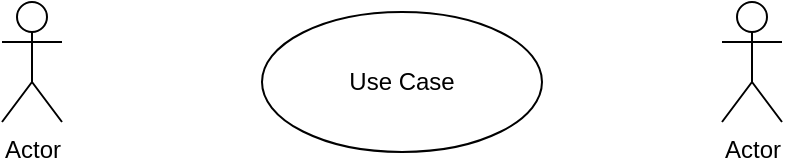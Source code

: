 <mxfile version="14.4.3" type="device"><diagram id="03J4Kc4o2DbtnxWkyCpT" name="Page-1"><mxGraphModel dx="846" dy="494" grid="1" gridSize="10" guides="1" tooltips="1" connect="1" arrows="1" fold="1" page="1" pageScale="1" pageWidth="850" pageHeight="1100" math="0" shadow="0"><root><mxCell id="0"/><mxCell id="1" parent="0"/><mxCell id="rp5Bsy8Wtt6qo6rS6hvo-1" value="Actor" style="shape=umlActor;verticalLabelPosition=bottom;verticalAlign=top;html=1;outlineConnect=0;" vertex="1" parent="1"><mxGeometry x="200" y="210" width="30" height="60" as="geometry"/></mxCell><mxCell id="rp5Bsy8Wtt6qo6rS6hvo-2" value="Use Case" style="ellipse;whiteSpace=wrap;html=1;" vertex="1" parent="1"><mxGeometry x="330" y="215" width="140" height="70" as="geometry"/></mxCell><mxCell id="rp5Bsy8Wtt6qo6rS6hvo-3" value="Actor" style="shape=umlActor;verticalLabelPosition=bottom;verticalAlign=top;html=1;" vertex="1" parent="1"><mxGeometry x="560" y="210" width="30" height="60" as="geometry"/></mxCell></root></mxGraphModel></diagram></mxfile>